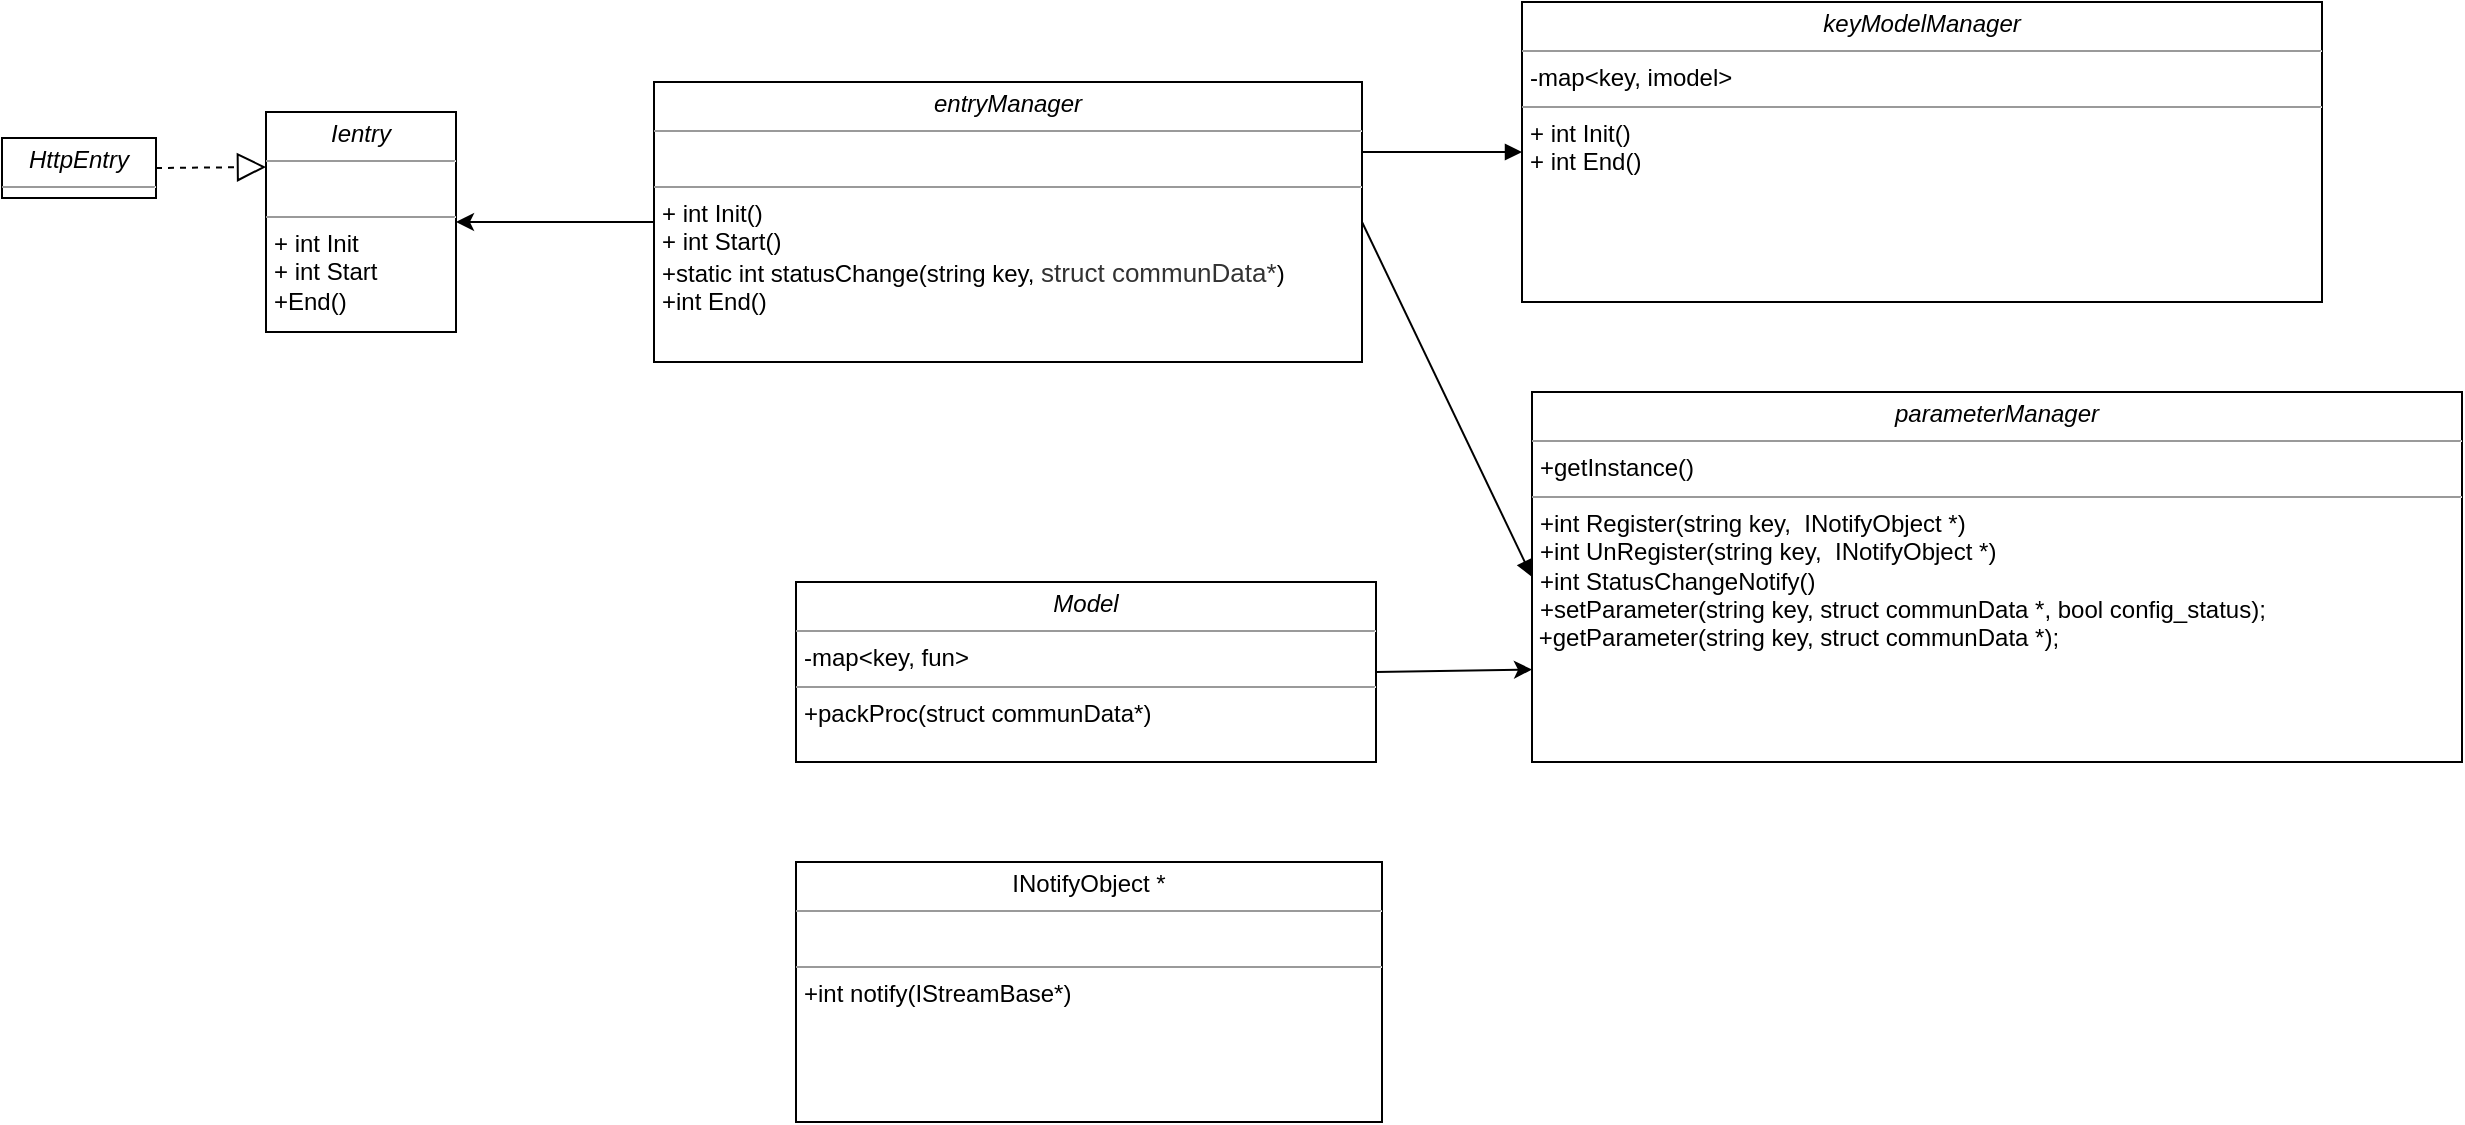 <mxfile version="11.0.1" type="github"><diagram name="Page-1" id="c4acf3e9-155e-7222-9cf6-157b1a14988f"><mxGraphModel dx="1381" dy="771" grid="1" gridSize="10" guides="1" tooltips="1" connect="1" arrows="1" fold="1" page="1" pageScale="1" pageWidth="850" pageHeight="1100" background="#ffffff" math="0" shadow="0"><root><mxCell id="0"/><mxCell id="1" parent="0"/><mxCell id="OziMw-vRDMhJo8tHJkSu-6" value="&lt;p style=&quot;margin: 4px 0px 0px ; text-align: center&quot;&gt;&lt;i style=&quot;white-space: normal&quot;&gt;&lt;span style=&quot;white-space: nowrap&quot;&gt;parameterManager&lt;/span&gt;&lt;/i&gt;&lt;br&gt;&lt;/p&gt;&lt;hr size=&quot;1&quot;&gt;&lt;p style=&quot;margin: 0px ; margin-left: 4px&quot;&gt;+getInstance()&lt;/p&gt;&lt;hr size=&quot;1&quot;&gt;&lt;p style=&quot;margin: 0px ; margin-left: 4px&quot;&gt;+int Register(string key,&amp;nbsp; INotifyObject *)&lt;/p&gt;&lt;p style=&quot;margin: 0px ; margin-left: 4px&quot;&gt;+int UnRegister(string key,&amp;nbsp; INotifyObject *)&lt;br&gt;&lt;/p&gt;&lt;p style=&quot;margin: 0px ; margin-left: 4px&quot;&gt;+int StatusChangeNotify()&lt;/p&gt;&lt;p style=&quot;margin: 0px ; margin-left: 4px&quot;&gt;+setParameter(string key, struct communData *, bool config_status);&lt;/p&gt;&amp;nbsp;+getParameter(string key, struct communData *);&lt;br&gt;&lt;i style=&quot;text-align: center ; white-space: normal&quot;&gt;&lt;span style=&quot;white-space: nowrap&quot;&gt;&lt;br&gt;&lt;/span&gt;&lt;/i&gt;" style="verticalAlign=top;align=left;overflow=fill;fontSize=12;fontFamily=Helvetica;html=1;rounded=0;shadow=0;comic=0;labelBackgroundColor=none;strokeColor=#000000;strokeWidth=1;fillColor=#ffffff;" parent="1" vertex="1"><mxGeometry x="775" y="215" width="465" height="185" as="geometry"/></mxCell><mxCell id="R5CFJRsWxO-pbgam1DWf-1" value="&lt;p style=&quot;margin: 0px ; margin-top: 4px ; text-align: center&quot;&gt;&lt;i&gt;Ientry&lt;/i&gt;&lt;/p&gt;&lt;hr size=&quot;1&quot;&gt;&lt;p style=&quot;margin: 0px ; margin-left: 4px&quot;&gt;&lt;br&gt;&lt;/p&gt;&lt;hr size=&quot;1&quot;&gt;&lt;p style=&quot;margin: 0px ; margin-left: 4px&quot;&gt;+ int Init&lt;br&gt;+ int Start&lt;/p&gt;&lt;p style=&quot;margin: 0px ; margin-left: 4px&quot;&gt;+End()&lt;/p&gt;" style="verticalAlign=top;align=left;overflow=fill;fontSize=12;fontFamily=Helvetica;html=1;rounded=0;shadow=0;comic=0;labelBackgroundColor=none;strokeColor=#000000;strokeWidth=1;fillColor=#ffffff;" parent="1" vertex="1"><mxGeometry x="142" y="75" width="95" height="110" as="geometry"/></mxCell><mxCell id="R5CFJRsWxO-pbgam1DWf-2" value="&lt;p style=&quot;margin: 0px ; margin-top: 4px ; text-align: center&quot;&gt;&lt;i&gt;HttpEntry&lt;/i&gt;&lt;/p&gt;&lt;hr size=&quot;1&quot;&gt;&lt;p style=&quot;margin: 0px ; margin-left: 4px&quot;&gt;&lt;br&gt;&lt;/p&gt;&lt;hr size=&quot;1&quot;&gt;&lt;p style=&quot;margin: 0px ; margin-left: 4px&quot;&gt;&lt;br&gt;&lt;/p&gt;" style="verticalAlign=top;align=left;overflow=fill;fontSize=12;fontFamily=Helvetica;html=1;rounded=0;shadow=0;comic=0;labelBackgroundColor=none;strokeColor=#000000;strokeWidth=1;fillColor=#ffffff;" parent="1" vertex="1"><mxGeometry x="10" y="88" width="77" height="30" as="geometry"/></mxCell><mxCell id="R5CFJRsWxO-pbgam1DWf-3" value="" style="endArrow=block;dashed=1;endFill=0;endSize=12;html=1;entryX=0;entryY=0.25;entryDx=0;entryDy=0;exitX=1;exitY=0.5;exitDx=0;exitDy=0;" parent="1" source="R5CFJRsWxO-pbgam1DWf-2" target="R5CFJRsWxO-pbgam1DWf-1" edge="1"><mxGeometry width="160" relative="1" as="geometry"><mxPoint x="80" y="201" as="sourcePoint"/><mxPoint x="240" y="201" as="targetPoint"/></mxGeometry></mxCell><mxCell id="R5CFJRsWxO-pbgam1DWf-5" value="" style="html=1;verticalAlign=bottom;endArrow=block;entryX=0;entryY=0.5;entryDx=0;entryDy=0;exitX=1;exitY=0.5;exitDx=0;exitDy=0;" parent="1" source="R5CFJRsWxO-pbgam1DWf-6" target="OziMw-vRDMhJo8tHJkSu-6" edge="1"><mxGeometry width="80" relative="1" as="geometry"><mxPoint x="547" y="151" as="sourcePoint"/><mxPoint x="597" y="116" as="targetPoint"/></mxGeometry></mxCell><mxCell id="R5CFJRsWxO-pbgam1DWf-7" style="edgeStyle=orthogonalEdgeStyle;rounded=0;orthogonalLoop=1;jettySize=auto;html=1;exitX=0;exitY=0.5;exitDx=0;exitDy=0;entryX=1;entryY=0.5;entryDx=0;entryDy=0;" parent="1" source="R5CFJRsWxO-pbgam1DWf-6" target="R5CFJRsWxO-pbgam1DWf-1" edge="1"><mxGeometry relative="1" as="geometry"/></mxCell><mxCell id="R5CFJRsWxO-pbgam1DWf-6" value="&lt;p style=&quot;margin: 0px ; margin-top: 4px ; text-align: center&quot;&gt;&lt;i&gt;entryManager&lt;/i&gt;&lt;/p&gt;&lt;hr size=&quot;1&quot;&gt;&lt;p style=&quot;margin: 0px ; margin-left: 4px&quot;&gt;&lt;br&gt;&lt;/p&gt;&lt;hr size=&quot;1&quot;&gt;&lt;p style=&quot;margin: 0px ; margin-left: 4px&quot;&gt;+ int Init()&lt;br&gt;+ int Start()&lt;/p&gt;&lt;p style=&quot;margin: 0px ; margin-left: 4px&quot;&gt;+static int statusChange(string key,&amp;nbsp;&lt;span style=&quot;color: rgb(51 , 51 , 51) ; font-family: &amp;#34;arial&amp;#34; , &amp;#34;pingfang sc&amp;#34; , &amp;#34;stheiti&amp;#34; , &amp;#34;simsun&amp;#34; , sans-serif ; font-size: 13px ; white-space: normal ; background-color: rgb(255 , 255 , 255)&quot;&gt;struct communData*&lt;/span&gt;)&lt;/p&gt;&lt;p style=&quot;margin: 0px ; margin-left: 4px&quot;&gt;+int End()&lt;/p&gt;" style="verticalAlign=top;align=left;overflow=fill;fontSize=12;fontFamily=Helvetica;html=1;rounded=0;shadow=0;comic=0;labelBackgroundColor=none;strokeColor=#000000;strokeWidth=1;fillColor=#ffffff;" parent="1" vertex="1"><mxGeometry x="336" y="60" width="354" height="140" as="geometry"/></mxCell><mxCell id="X5Nl774Sj2NLIS8mtoIW-9" value="&lt;p style=&quot;margin: 0px ; margin-top: 4px ; text-align: center&quot;&gt;&lt;i&gt;keyModelManager&lt;/i&gt;&lt;/p&gt;&lt;hr size=&quot;1&quot;&gt;&lt;p style=&quot;margin: 0px ; margin-left: 4px&quot;&gt;-map&amp;lt;key, imodel&amp;gt;&lt;/p&gt;&lt;hr size=&quot;1&quot;&gt;&lt;p style=&quot;margin: 0px ; margin-left: 4px&quot;&gt;+ int Init()&lt;br&gt;+ int End()&lt;/p&gt;&lt;p style=&quot;margin: 0px ; margin-left: 4px&quot;&gt;&lt;br&gt;&lt;/p&gt;" style="verticalAlign=top;align=left;overflow=fill;fontSize=12;fontFamily=Helvetica;html=1;rounded=0;shadow=0;comic=0;labelBackgroundColor=none;strokeColor=#000000;strokeWidth=1;fillColor=#ffffff;" vertex="1" parent="1"><mxGeometry x="770" y="20" width="400" height="150" as="geometry"/></mxCell><mxCell id="X5Nl774Sj2NLIS8mtoIW-10" value="" style="html=1;verticalAlign=bottom;endArrow=block;entryX=0;entryY=0.5;entryDx=0;entryDy=0;exitX=1;exitY=0.25;exitDx=0;exitDy=0;" edge="1" parent="1" source="R5CFJRsWxO-pbgam1DWf-6" target="X5Nl774Sj2NLIS8mtoIW-9"><mxGeometry width="80" relative="1" as="geometry"><mxPoint x="582" y="350" as="sourcePoint"/><mxPoint x="597" y="365" as="targetPoint"/></mxGeometry></mxCell><mxCell id="X5Nl774Sj2NLIS8mtoIW-14" style="rounded=0;orthogonalLoop=1;jettySize=auto;html=1;exitX=1;exitY=0.5;exitDx=0;exitDy=0;entryX=0;entryY=0.75;entryDx=0;entryDy=0;" edge="1" parent="1" source="X5Nl774Sj2NLIS8mtoIW-13" target="OziMw-vRDMhJo8tHJkSu-6"><mxGeometry relative="1" as="geometry"/></mxCell><mxCell id="X5Nl774Sj2NLIS8mtoIW-13" value="&lt;p style=&quot;margin: 0px ; margin-top: 4px ; text-align: center&quot;&gt;&lt;i&gt;Model&lt;/i&gt;&lt;/p&gt;&lt;hr size=&quot;1&quot;&gt;&lt;p style=&quot;margin: 0px ; margin-left: 4px&quot;&gt;-map&amp;lt;key, fun&amp;gt;&lt;br&gt;&lt;/p&gt;&lt;hr size=&quot;1&quot;&gt;&lt;p style=&quot;margin: 0px ; margin-left: 4px&quot;&gt;+packProc(struct communData*)&lt;/p&gt;" style="verticalAlign=top;align=left;overflow=fill;fontSize=12;fontFamily=Helvetica;html=1;rounded=0;shadow=0;comic=0;labelBackgroundColor=none;strokeColor=#000000;strokeWidth=1;fillColor=#ffffff;" vertex="1" parent="1"><mxGeometry x="407" y="310" width="290" height="90" as="geometry"/></mxCell><mxCell id="X5Nl774Sj2NLIS8mtoIW-16" value="&lt;p style=&quot;margin: 0px ; margin-top: 4px ; text-align: center&quot;&gt;&lt;span style=&quot;text-align: left&quot;&gt;INotifyObject *&lt;/span&gt;&lt;br&gt;&lt;/p&gt;&lt;hr size=&quot;1&quot;&gt;&lt;p style=&quot;margin: 0px ; margin-left: 4px&quot;&gt;&lt;br&gt;&lt;/p&gt;&lt;hr size=&quot;1&quot;&gt;&lt;p style=&quot;margin: 0px 0px 0px 4px&quot;&gt;+int notify(IStreamBase*)&lt;/p&gt;&lt;p style=&quot;margin: 0px 0px 0px 4px&quot;&gt;&lt;br&gt;&lt;/p&gt;&lt;p style=&quot;margin: 0px ; margin-left: 4px&quot;&gt;&lt;br&gt;&lt;/p&gt;" style="verticalAlign=top;align=left;overflow=fill;fontSize=12;fontFamily=Helvetica;html=1;rounded=0;shadow=0;comic=0;labelBackgroundColor=none;strokeColor=#000000;strokeWidth=1;fillColor=#ffffff;" vertex="1" parent="1"><mxGeometry x="407" y="450" width="293" height="130" as="geometry"/></mxCell></root></mxGraphModel></diagram></mxfile>